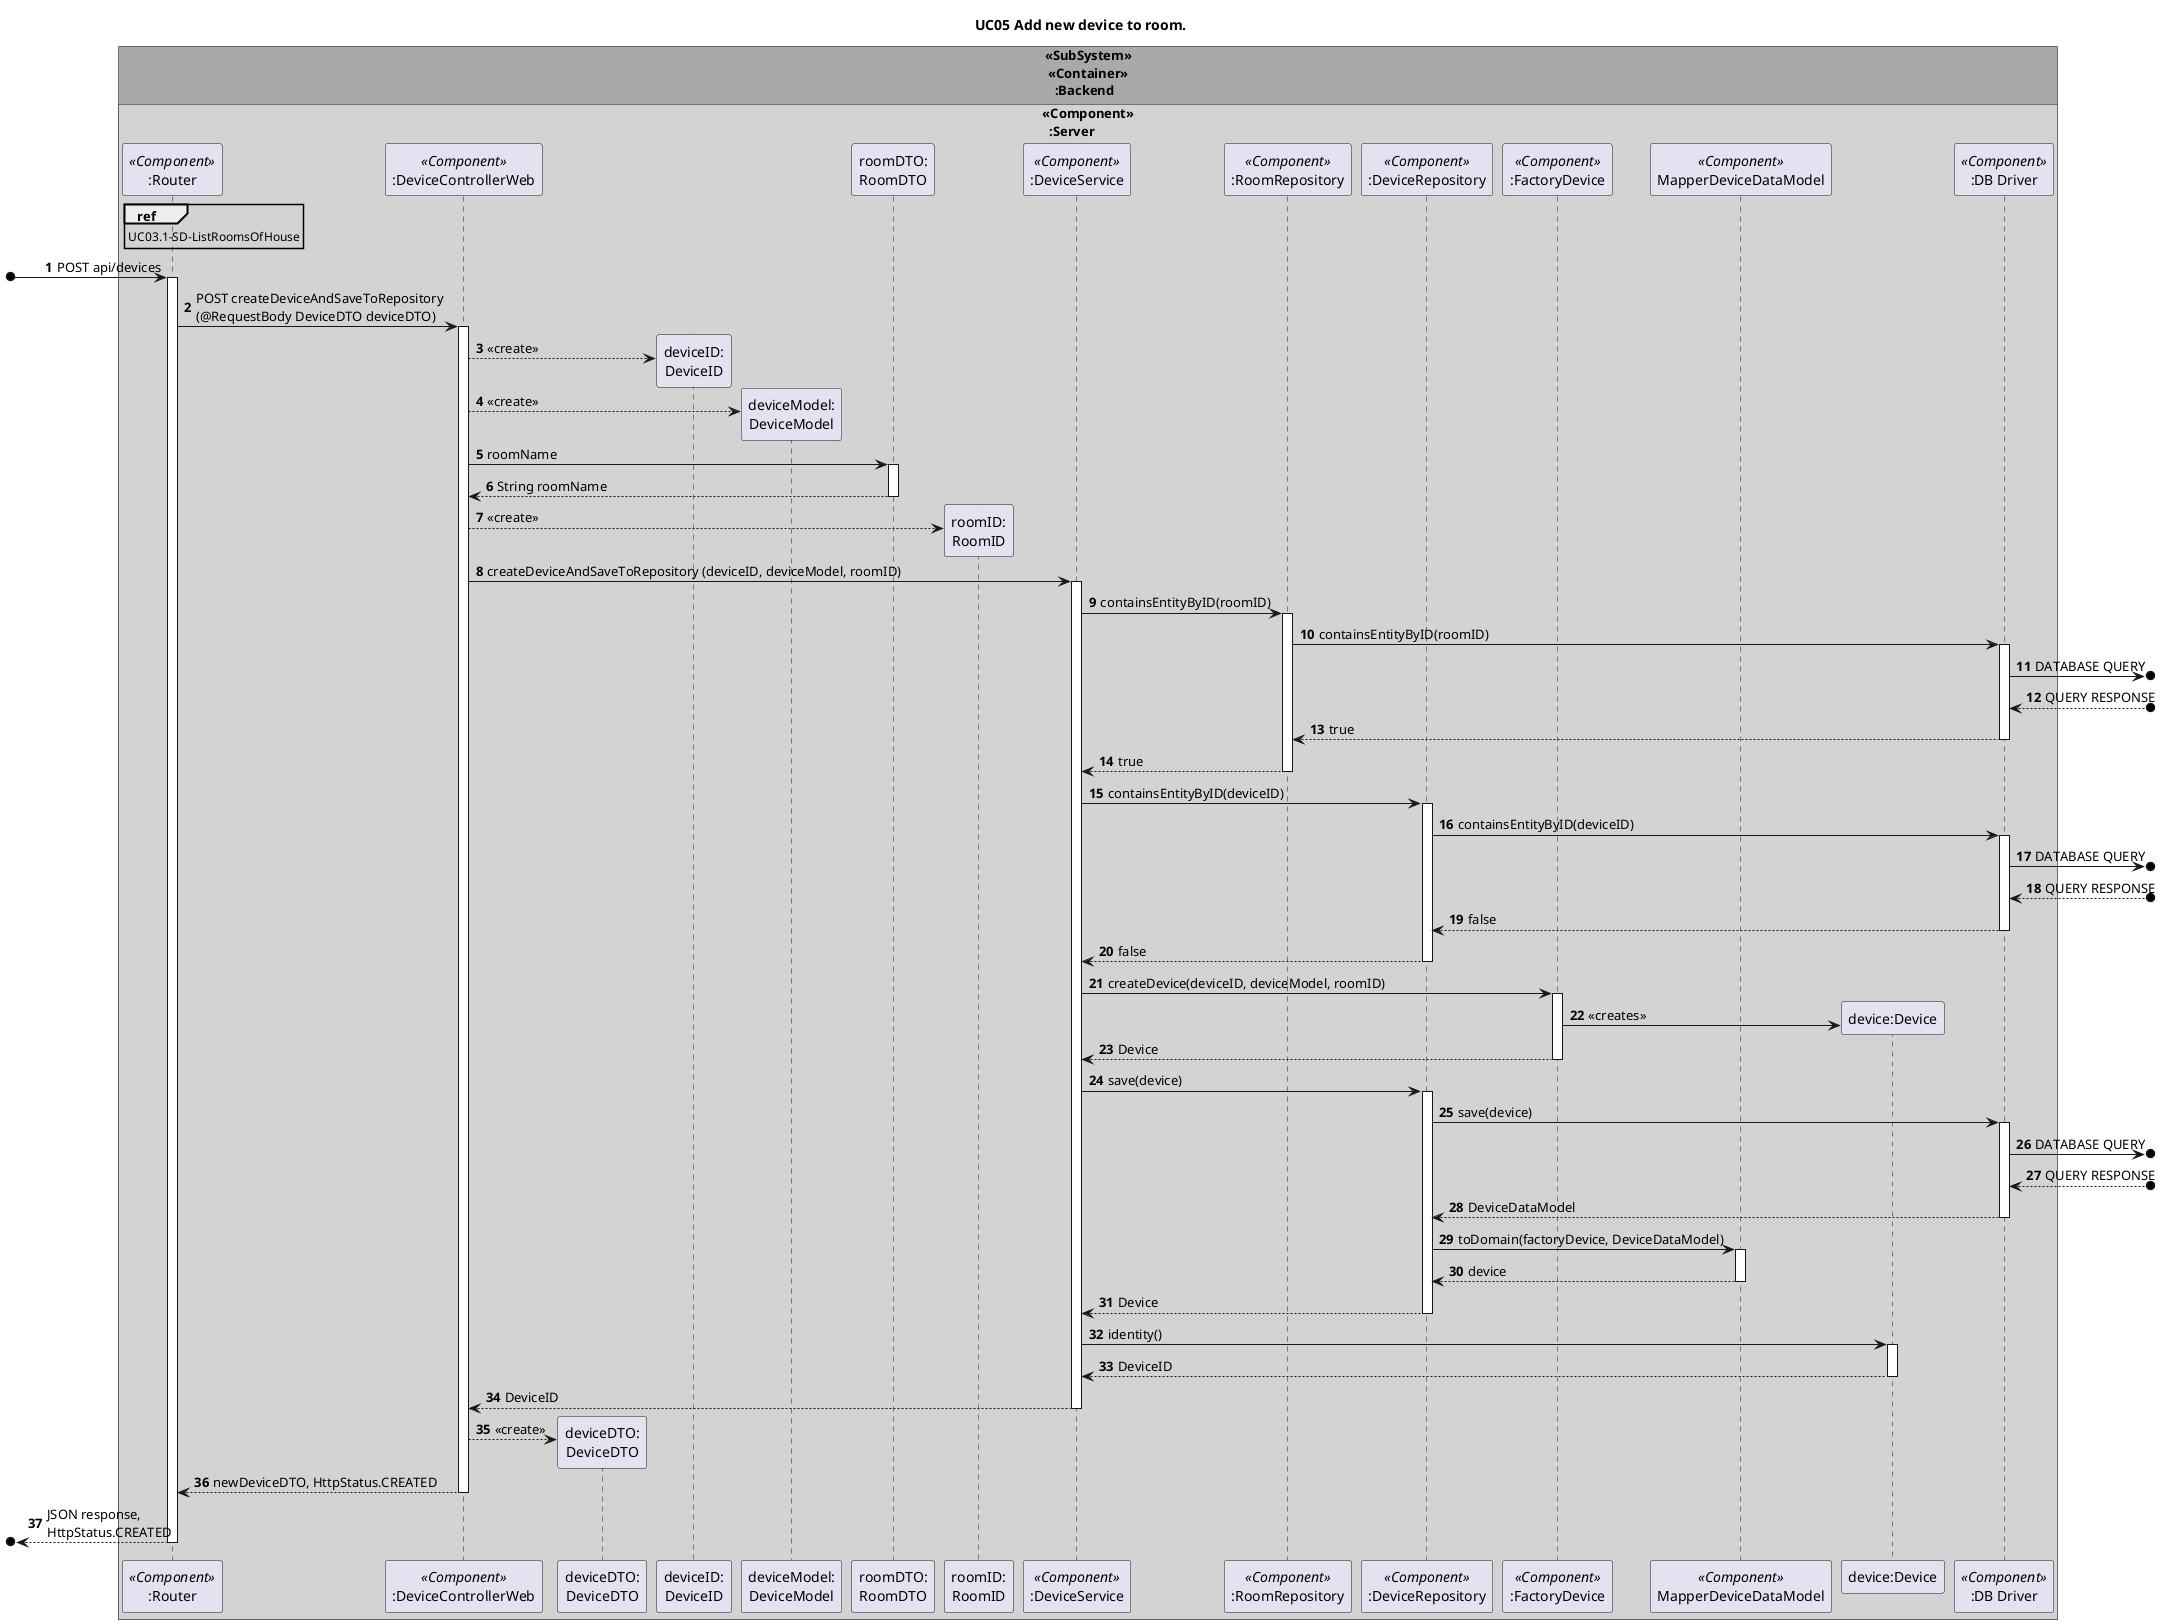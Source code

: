 @startuml
'https://plantuml.com/sequence-diagram
autonumber
title UC05 Add new device to room.

!pragma teoz true
box "<<SubSystem>>\n <<Container>>\n   :Backend" #DarkGrey
box "<<Component>>\n  :Server" #LightGrey

participant ":Router" as Router <<Component>>
participant ":DeviceControllerWeb" as Controller <<Component>>
participant "deviceDTO:\nDeviceDTO" as deviceDTO
participant "deviceID:\nDeviceID" as deviceID
participant "deviceModel:\nDeviceModel" as deviceModel
participant "roomDTO:\nRoomDTO" as roomDTO
participant "roomID:\nRoomID" as roomID
participant ":DeviceService" as DeviceService <<Component>>
participant ":RoomRepository" as RoomRepository <<Component>>
participant ":DeviceRepository" as DeviceRepository <<Component>>
participant ":FactoryDevice" as Factory <<Component>>
participant "MapperDeviceDataModel" as DeviceDataModel <<Component>>
participant "device:Device" as Device
participant ":DB Driver" as dbDriver <<Component>>

ref over Router
UC03.1-SD-ListRoomsOfHouse
end ref

[o-> Router: POST api/devices
activate Router

Router -> Controller: POST createDeviceAndSaveToRepository \n(@RequestBody DeviceDTO deviceDTO)
activate Controller
Controller --> deviceID** : <<create>>
Controller --> deviceModel** : <<create>>
Controller -> roomDTO : roomName
activate roomDTO
roomDTO --> Controller: String roomName
deactivate roomDTO
Controller --> roomID** : <<create>>
Controller -> DeviceService: createDeviceAndSaveToRepository (deviceID, deviceModel, roomID)
activate DeviceService

DeviceService -> RoomRepository: containsEntityByID(roomID)
activate RoomRepository
RoomRepository -> dbDriver: containsEntityByID(roomID)
activate dbDriver
dbDriver ->o]: DATABASE QUERY
dbDriver <--o]: QUERY RESPONSE
dbDriver --> RoomRepository: true
deactivate dbDriver
RoomRepository --> DeviceService: true
deactivate RoomRepository
DeviceService -> DeviceRepository: containsEntityByID(deviceID)
activate DeviceRepository
DeviceRepository -> dbDriver: containsEntityByID(deviceID)
activate dbDriver
dbDriver ->o]: DATABASE QUERY
dbDriver <--o]: QUERY RESPONSE
dbDriver --> DeviceRepository: false
deactivate dbDriver
DeviceRepository --> DeviceService: false
deactivate DeviceRepository
DeviceService -> Factory: createDevice(deviceID, deviceModel, roomID)
activate Factory
Factory -> Device**: <<creates>>

Factory --> DeviceService: Device
deactivate Factory
DeviceService -> DeviceRepository: save(device)
activate DeviceRepository
DeviceRepository -> dbDriver: save(device)
activate dbDriver
dbDriver ->o]: DATABASE QUERY
dbDriver <--o]: QUERY RESPONSE
dbDriver --> DeviceRepository: DeviceDataModel
deactivate dbDriver
DeviceRepository -> DeviceDataModel: toDomain(factoryDevice, DeviceDataModel)
activate DeviceDataModel
DeviceDataModel --> DeviceRepository: device
deactivate DeviceDataModel
DeviceRepository --> DeviceService: Device
deactivate DeviceRepository
DeviceService -> Device: identity()
activate Device
Device --> DeviceService: DeviceID
deactivate Device

DeviceService --> Controller: DeviceID
deactivate DeviceService
Controller --> deviceDTO** : <<create>>
Router <-- Controller: newDeviceDTO, HttpStatus.CREATED
deactivate Controller

[o<-- Router: JSON response, \nHttpStatus.CREATED
deactivate Router


@enduml